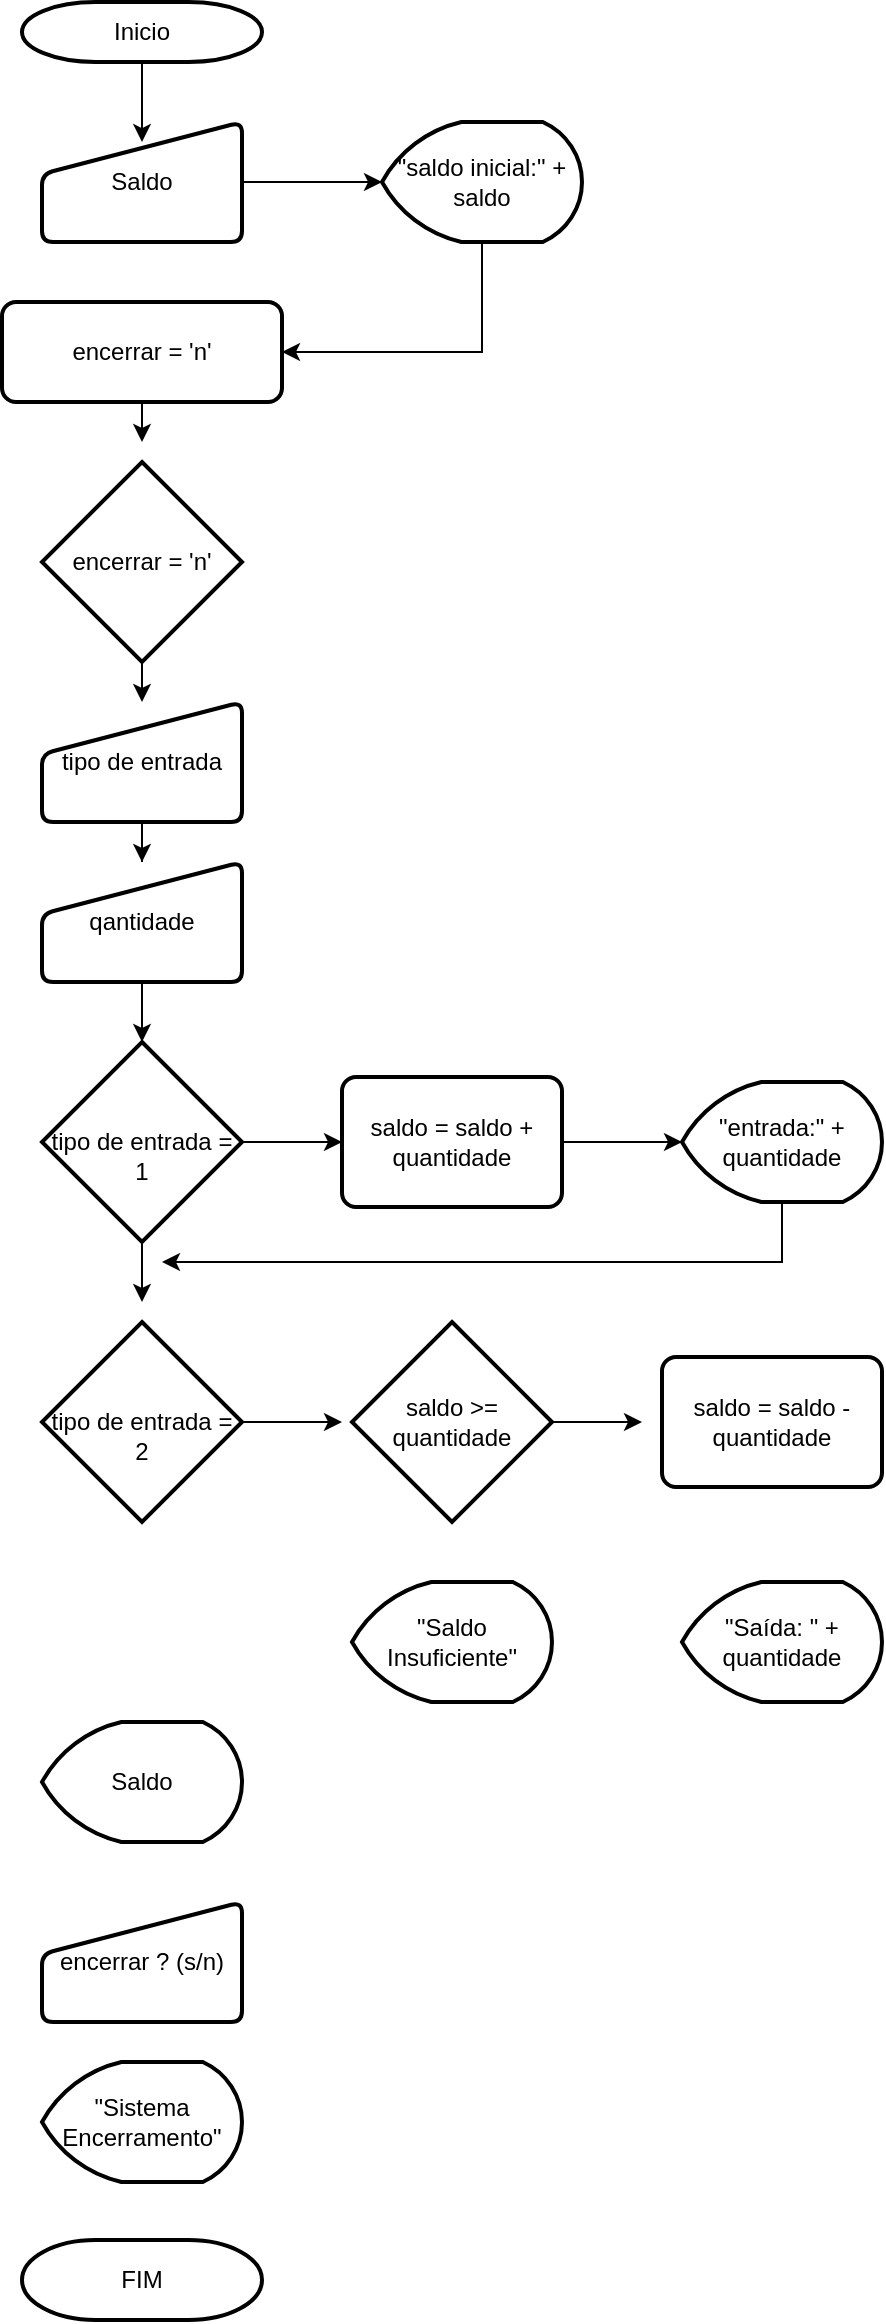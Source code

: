 <mxfile version="20.8.23" type="github">
  <diagram name="Página-1" id="WUZBNZjyS-Li2RwmIFBN">
    <mxGraphModel dx="1434" dy="733" grid="1" gridSize="10" guides="1" tooltips="1" connect="1" arrows="1" fold="1" page="1" pageScale="1" pageWidth="827" pageHeight="1169" math="0" shadow="0">
      <root>
        <mxCell id="0" />
        <mxCell id="1" parent="0" />
        <mxCell id="5WnhRsqnPIhOjYexiLJV-37" style="edgeStyle=orthogonalEdgeStyle;rounded=0;orthogonalLoop=1;jettySize=auto;html=1;entryX=0.5;entryY=0.167;entryDx=0;entryDy=0;entryPerimeter=0;" edge="1" parent="1" source="5WnhRsqnPIhOjYexiLJV-2" target="5WnhRsqnPIhOjYexiLJV-3">
          <mxGeometry relative="1" as="geometry" />
        </mxCell>
        <mxCell id="5WnhRsqnPIhOjYexiLJV-2" value="&lt;font style=&quot;vertical-align: inherit;&quot;&gt;&lt;font style=&quot;vertical-align: inherit;&quot;&gt;Inicio&lt;/font&gt;&lt;/font&gt;" style="strokeWidth=2;html=1;shape=mxgraph.flowchart.terminator;whiteSpace=wrap;" vertex="1" parent="1">
          <mxGeometry x="260" y="10" width="120" height="30" as="geometry" />
        </mxCell>
        <mxCell id="5WnhRsqnPIhOjYexiLJV-25" style="edgeStyle=orthogonalEdgeStyle;rounded=0;orthogonalLoop=1;jettySize=auto;html=1;exitX=1;exitY=0.5;exitDx=0;exitDy=0;entryX=0;entryY=0.5;entryDx=0;entryDy=0;entryPerimeter=0;" edge="1" parent="1" source="5WnhRsqnPIhOjYexiLJV-3" target="5WnhRsqnPIhOjYexiLJV-6">
          <mxGeometry relative="1" as="geometry">
            <mxPoint x="430" y="140" as="targetPoint" />
          </mxGeometry>
        </mxCell>
        <mxCell id="5WnhRsqnPIhOjYexiLJV-3" value="&lt;font style=&quot;vertical-align: inherit;&quot;&gt;&lt;font style=&quot;vertical-align: inherit;&quot;&gt;Saldo&lt;/font&gt;&lt;/font&gt;" style="html=1;strokeWidth=2;shape=manualInput;whiteSpace=wrap;rounded=1;size=26;arcSize=11;" vertex="1" parent="1">
          <mxGeometry x="270" y="70" width="100" height="60" as="geometry" />
        </mxCell>
        <mxCell id="5WnhRsqnPIhOjYexiLJV-26" style="edgeStyle=orthogonalEdgeStyle;rounded=0;orthogonalLoop=1;jettySize=auto;html=1;exitX=0.5;exitY=1;exitDx=0;exitDy=0;exitPerimeter=0;entryX=1;entryY=0.5;entryDx=0;entryDy=0;" edge="1" parent="1" source="5WnhRsqnPIhOjYexiLJV-6" target="5WnhRsqnPIhOjYexiLJV-7">
          <mxGeometry relative="1" as="geometry" />
        </mxCell>
        <mxCell id="5WnhRsqnPIhOjYexiLJV-6" value="&lt;font style=&quot;vertical-align: inherit;&quot;&gt;&lt;font style=&quot;vertical-align: inherit;&quot;&gt;&quot;saldo inicial:&quot; + saldo&lt;/font&gt;&lt;/font&gt;" style="strokeWidth=2;html=1;shape=mxgraph.flowchart.display;whiteSpace=wrap;" vertex="1" parent="1">
          <mxGeometry x="440" y="70" width="100" height="60" as="geometry" />
        </mxCell>
        <mxCell id="5WnhRsqnPIhOjYexiLJV-38" style="edgeStyle=orthogonalEdgeStyle;rounded=0;orthogonalLoop=1;jettySize=auto;html=1;exitX=0.5;exitY=1;exitDx=0;exitDy=0;" edge="1" parent="1" source="5WnhRsqnPIhOjYexiLJV-7">
          <mxGeometry relative="1" as="geometry">
            <mxPoint x="320" y="230" as="targetPoint" />
          </mxGeometry>
        </mxCell>
        <mxCell id="5WnhRsqnPIhOjYexiLJV-7" value="&lt;font style=&quot;vertical-align: inherit;&quot;&gt;&lt;font style=&quot;vertical-align: inherit;&quot;&gt;&lt;font style=&quot;vertical-align: inherit;&quot;&gt;&lt;font style=&quot;vertical-align: inherit;&quot;&gt;&lt;font style=&quot;vertical-align: inherit;&quot;&gt;&lt;font style=&quot;vertical-align: inherit;&quot;&gt;encerrar = &#39;n&#39;&lt;/font&gt;&lt;/font&gt;&lt;/font&gt;&lt;/font&gt;&lt;/font&gt;&lt;/font&gt;" style="rounded=1;whiteSpace=wrap;html=1;absoluteArcSize=1;arcSize=14;strokeWidth=2;" vertex="1" parent="1">
          <mxGeometry x="250" y="160" width="140" height="50" as="geometry" />
        </mxCell>
        <mxCell id="5WnhRsqnPIhOjYexiLJV-28" style="edgeStyle=orthogonalEdgeStyle;rounded=0;orthogonalLoop=1;jettySize=auto;html=1;exitX=0.5;exitY=1;exitDx=0;exitDy=0;exitPerimeter=0;entryX=0.5;entryY=0;entryDx=0;entryDy=0;" edge="1" parent="1" source="5WnhRsqnPIhOjYexiLJV-8" target="5WnhRsqnPIhOjYexiLJV-10">
          <mxGeometry relative="1" as="geometry" />
        </mxCell>
        <mxCell id="5WnhRsqnPIhOjYexiLJV-8" value="&lt;font style=&quot;vertical-align: inherit;&quot;&gt;&lt;font style=&quot;vertical-align: inherit;&quot;&gt;&lt;font style=&quot;vertical-align: inherit;&quot;&gt;&lt;font style=&quot;vertical-align: inherit;&quot;&gt;encerrar = &#39;n&#39;&lt;/font&gt;&lt;/font&gt;&lt;/font&gt;&lt;/font&gt;" style="strokeWidth=2;html=1;shape=mxgraph.flowchart.decision;whiteSpace=wrap;" vertex="1" parent="1">
          <mxGeometry x="270" y="240" width="100" height="100" as="geometry" />
        </mxCell>
        <mxCell id="5WnhRsqnPIhOjYexiLJV-31" style="edgeStyle=orthogonalEdgeStyle;rounded=0;orthogonalLoop=1;jettySize=auto;html=1;exitX=0.5;exitY=1;exitDx=0;exitDy=0;entryX=0.5;entryY=0;entryDx=0;entryDy=0;entryPerimeter=0;" edge="1" parent="1" source="5WnhRsqnPIhOjYexiLJV-9" target="5WnhRsqnPIhOjYexiLJV-12">
          <mxGeometry relative="1" as="geometry" />
        </mxCell>
        <mxCell id="5WnhRsqnPIhOjYexiLJV-9" value="&lt;font style=&quot;vertical-align: inherit;&quot;&gt;&lt;font style=&quot;vertical-align: inherit;&quot;&gt;qantidade&lt;/font&gt;&lt;/font&gt;" style="html=1;strokeWidth=2;shape=manualInput;whiteSpace=wrap;rounded=1;size=26;arcSize=11;" vertex="1" parent="1">
          <mxGeometry x="270" y="440" width="100" height="60" as="geometry" />
        </mxCell>
        <mxCell id="5WnhRsqnPIhOjYexiLJV-35" style="edgeStyle=orthogonalEdgeStyle;rounded=0;orthogonalLoop=1;jettySize=auto;html=1;exitX=0.5;exitY=1;exitDx=0;exitDy=0;" edge="1" parent="1" source="5WnhRsqnPIhOjYexiLJV-10" target="5WnhRsqnPIhOjYexiLJV-9">
          <mxGeometry relative="1" as="geometry" />
        </mxCell>
        <mxCell id="5WnhRsqnPIhOjYexiLJV-10" value="&lt;font style=&quot;vertical-align: inherit;&quot;&gt;&lt;font style=&quot;vertical-align: inherit;&quot;&gt;tipo de entrada&lt;/font&gt;&lt;/font&gt;" style="html=1;strokeWidth=2;shape=manualInput;whiteSpace=wrap;rounded=1;size=26;arcSize=11;" vertex="1" parent="1">
          <mxGeometry x="270" y="360" width="100" height="60" as="geometry" />
        </mxCell>
        <mxCell id="5WnhRsqnPIhOjYexiLJV-32" style="edgeStyle=orthogonalEdgeStyle;rounded=0;orthogonalLoop=1;jettySize=auto;html=1;entryX=0;entryY=0.5;entryDx=0;entryDy=0;" edge="1" parent="1" source="5WnhRsqnPIhOjYexiLJV-12" target="5WnhRsqnPIhOjYexiLJV-14">
          <mxGeometry relative="1" as="geometry" />
        </mxCell>
        <mxCell id="5WnhRsqnPIhOjYexiLJV-41" style="edgeStyle=orthogonalEdgeStyle;rounded=0;orthogonalLoop=1;jettySize=auto;html=1;exitX=0.5;exitY=1;exitDx=0;exitDy=0;exitPerimeter=0;" edge="1" parent="1" source="5WnhRsqnPIhOjYexiLJV-12">
          <mxGeometry relative="1" as="geometry">
            <mxPoint x="320" y="660" as="targetPoint" />
          </mxGeometry>
        </mxCell>
        <mxCell id="5WnhRsqnPIhOjYexiLJV-12" value="&lt;font style=&quot;vertical-align: inherit;&quot;&gt;&lt;font style=&quot;vertical-align: inherit;&quot;&gt;&lt;font style=&quot;vertical-align: inherit;&quot;&gt;&lt;font style=&quot;vertical-align: inherit;&quot;&gt;&lt;font style=&quot;vertical-align: inherit;&quot;&gt;&lt;font style=&quot;vertical-align: inherit;&quot;&gt;&lt;br&gt;tipo de entrada = 1&lt;/font&gt;&lt;/font&gt;&lt;/font&gt;&lt;/font&gt;&lt;/font&gt;&lt;/font&gt;" style="strokeWidth=2;html=1;shape=mxgraph.flowchart.decision;whiteSpace=wrap;" vertex="1" parent="1">
          <mxGeometry x="270" y="530" width="100" height="100" as="geometry" />
        </mxCell>
        <mxCell id="5WnhRsqnPIhOjYexiLJV-46" style="edgeStyle=orthogonalEdgeStyle;rounded=0;orthogonalLoop=1;jettySize=auto;html=1;" edge="1" parent="1" source="5WnhRsqnPIhOjYexiLJV-13">
          <mxGeometry relative="1" as="geometry">
            <mxPoint x="330" y="640" as="targetPoint" />
            <Array as="points">
              <mxPoint x="640" y="640" />
            </Array>
          </mxGeometry>
        </mxCell>
        <mxCell id="5WnhRsqnPIhOjYexiLJV-13" value="&lt;font style=&quot;vertical-align: inherit;&quot;&gt;&lt;font style=&quot;vertical-align: inherit;&quot;&gt;&quot;entrada:&quot; + quantidade&lt;/font&gt;&lt;/font&gt;" style="strokeWidth=2;html=1;shape=mxgraph.flowchart.display;whiteSpace=wrap;" vertex="1" parent="1">
          <mxGeometry x="590" y="550" width="100" height="60" as="geometry" />
        </mxCell>
        <mxCell id="5WnhRsqnPIhOjYexiLJV-33" style="edgeStyle=orthogonalEdgeStyle;rounded=0;orthogonalLoop=1;jettySize=auto;html=1;entryX=0;entryY=0.5;entryDx=0;entryDy=0;entryPerimeter=0;" edge="1" parent="1" source="5WnhRsqnPIhOjYexiLJV-14" target="5WnhRsqnPIhOjYexiLJV-13">
          <mxGeometry relative="1" as="geometry" />
        </mxCell>
        <mxCell id="5WnhRsqnPIhOjYexiLJV-14" value="&lt;font style=&quot;vertical-align: inherit;&quot;&gt;&lt;font style=&quot;vertical-align: inherit;&quot;&gt;saldo = saldo + quantidade&lt;/font&gt;&lt;/font&gt;" style="rounded=1;whiteSpace=wrap;html=1;absoluteArcSize=1;arcSize=14;strokeWidth=2;" vertex="1" parent="1">
          <mxGeometry x="420" y="547.5" width="110" height="65" as="geometry" />
        </mxCell>
        <mxCell id="5WnhRsqnPIhOjYexiLJV-44" style="edgeStyle=orthogonalEdgeStyle;rounded=0;orthogonalLoop=1;jettySize=auto;html=1;exitX=1;exitY=0.5;exitDx=0;exitDy=0;exitPerimeter=0;" edge="1" parent="1" source="5WnhRsqnPIhOjYexiLJV-15">
          <mxGeometry relative="1" as="geometry">
            <mxPoint x="570" y="720" as="targetPoint" />
          </mxGeometry>
        </mxCell>
        <mxCell id="5WnhRsqnPIhOjYexiLJV-15" value="&lt;font style=&quot;vertical-align: inherit;&quot;&gt;&lt;font style=&quot;vertical-align: inherit;&quot;&gt;saldo &amp;gt;= quantidade&lt;/font&gt;&lt;/font&gt;" style="strokeWidth=2;html=1;shape=mxgraph.flowchart.decision;whiteSpace=wrap;" vertex="1" parent="1">
          <mxGeometry x="425" y="670" width="100" height="100" as="geometry" />
        </mxCell>
        <mxCell id="5WnhRsqnPIhOjYexiLJV-43" style="edgeStyle=orthogonalEdgeStyle;rounded=0;orthogonalLoop=1;jettySize=auto;html=1;" edge="1" parent="1" source="5WnhRsqnPIhOjYexiLJV-16">
          <mxGeometry relative="1" as="geometry">
            <mxPoint x="420" y="720" as="targetPoint" />
          </mxGeometry>
        </mxCell>
        <mxCell id="5WnhRsqnPIhOjYexiLJV-16" value="&lt;font style=&quot;vertical-align: inherit;&quot;&gt;&lt;font style=&quot;vertical-align: inherit;&quot;&gt;&lt;font style=&quot;vertical-align: inherit;&quot;&gt;&lt;font style=&quot;vertical-align: inherit;&quot;&gt;&lt;font style=&quot;vertical-align: inherit;&quot;&gt;&lt;font style=&quot;vertical-align: inherit;&quot;&gt;&lt;br&gt;tipo de entrada = &lt;br&gt;2&lt;/font&gt;&lt;/font&gt;&lt;/font&gt;&lt;/font&gt;&lt;/font&gt;&lt;/font&gt;" style="strokeWidth=2;html=1;shape=mxgraph.flowchart.decision;whiteSpace=wrap;" vertex="1" parent="1">
          <mxGeometry x="270" y="670" width="100" height="100" as="geometry" />
        </mxCell>
        <mxCell id="5WnhRsqnPIhOjYexiLJV-17" value="&lt;font style=&quot;vertical-align: inherit;&quot;&gt;&lt;font style=&quot;vertical-align: inherit;&quot;&gt;saldo = saldo - quantidade&lt;/font&gt;&lt;/font&gt;" style="rounded=1;whiteSpace=wrap;html=1;absoluteArcSize=1;arcSize=14;strokeWidth=2;" vertex="1" parent="1">
          <mxGeometry x="580" y="687.5" width="110" height="65" as="geometry" />
        </mxCell>
        <mxCell id="5WnhRsqnPIhOjYexiLJV-18" value="&lt;font style=&quot;vertical-align: inherit;&quot;&gt;&lt;font style=&quot;vertical-align: inherit;&quot;&gt;&quot;Saída: &quot; + quantidade&lt;/font&gt;&lt;/font&gt;" style="strokeWidth=2;html=1;shape=mxgraph.flowchart.display;whiteSpace=wrap;" vertex="1" parent="1">
          <mxGeometry x="590" y="800" width="100" height="60" as="geometry" />
        </mxCell>
        <mxCell id="5WnhRsqnPIhOjYexiLJV-19" value="&lt;font style=&quot;vertical-align: inherit;&quot;&gt;&lt;font style=&quot;vertical-align: inherit;&quot;&gt;&quot;Saldo Insuficiente&quot;&lt;/font&gt;&lt;/font&gt;" style="strokeWidth=2;html=1;shape=mxgraph.flowchart.display;whiteSpace=wrap;" vertex="1" parent="1">
          <mxGeometry x="425" y="800" width="100" height="60" as="geometry" />
        </mxCell>
        <mxCell id="5WnhRsqnPIhOjYexiLJV-20" value="&lt;font style=&quot;vertical-align: inherit;&quot;&gt;&lt;font style=&quot;vertical-align: inherit;&quot;&gt;&quot;Sistema Encerramento&quot;&lt;/font&gt;&lt;/font&gt;" style="strokeWidth=2;html=1;shape=mxgraph.flowchart.display;whiteSpace=wrap;" vertex="1" parent="1">
          <mxGeometry x="270" y="1040" width="100" height="60" as="geometry" />
        </mxCell>
        <mxCell id="5WnhRsqnPIhOjYexiLJV-21" value="&lt;font style=&quot;vertical-align: inherit;&quot;&gt;&lt;font style=&quot;vertical-align: inherit;&quot;&gt;Saldo&lt;/font&gt;&lt;/font&gt;" style="strokeWidth=2;html=1;shape=mxgraph.flowchart.display;whiteSpace=wrap;" vertex="1" parent="1">
          <mxGeometry x="270" y="870" width="100" height="60" as="geometry" />
        </mxCell>
        <mxCell id="5WnhRsqnPIhOjYexiLJV-22" value="&lt;font style=&quot;vertical-align: inherit;&quot;&gt;&lt;font style=&quot;vertical-align: inherit;&quot;&gt;encerrar ? (s/n)&lt;/font&gt;&lt;/font&gt;" style="html=1;strokeWidth=2;shape=manualInput;whiteSpace=wrap;rounded=1;size=26;arcSize=11;" vertex="1" parent="1">
          <mxGeometry x="270" y="960" width="100" height="60" as="geometry" />
        </mxCell>
        <mxCell id="5WnhRsqnPIhOjYexiLJV-23" value="&lt;font style=&quot;vertical-align: inherit;&quot;&gt;&lt;font style=&quot;vertical-align: inherit;&quot;&gt;FIM&lt;/font&gt;&lt;/font&gt;" style="strokeWidth=2;html=1;shape=mxgraph.flowchart.terminator;whiteSpace=wrap;" vertex="1" parent="1">
          <mxGeometry x="260" y="1129" width="120" height="40" as="geometry" />
        </mxCell>
      </root>
    </mxGraphModel>
  </diagram>
</mxfile>
